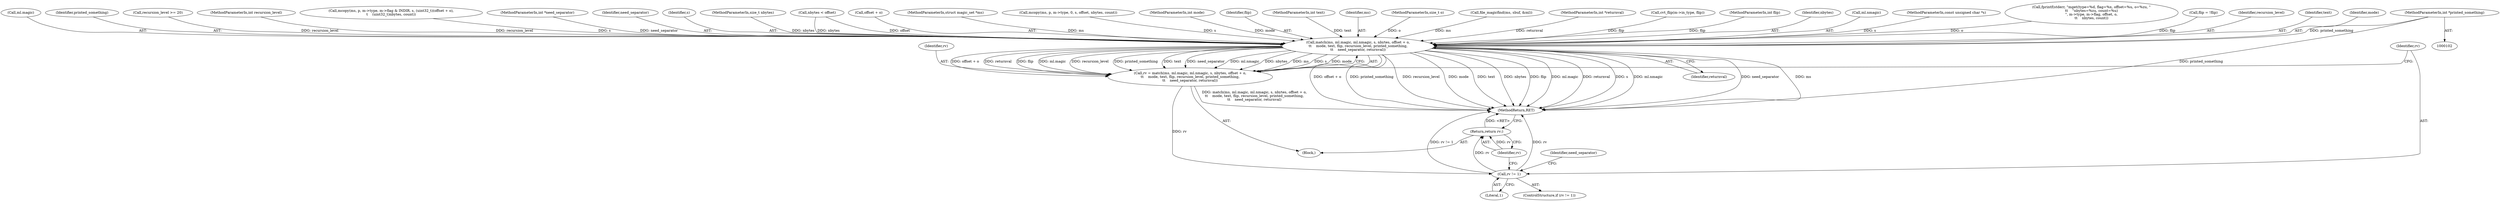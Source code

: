 digraph "0_file_4a284c89d6ef11aca34da65da7d673050a5ea320_4@pointer" {
"1000113" [label="(MethodParameterIn,int *printed_something)"];
"1001724" [label="(Call,match(ms, ml.magic, ml.nmagic, s, nbytes, offset + o,\n\t\t    mode, text, flip, recursion_level, printed_something,\n\t\t    need_separator, returnval))"];
"1001722" [label="(Call,rv = match(ms, ml.magic, ml.nmagic, s, nbytes, offset + o,\n\t\t    mode, text, flip, recursion_level, printed_something,\n\t\t    need_separator, returnval))"];
"1001745" [label="(Call,rv != 1)"];
"1001752" [label="(Return,return rv;)"];
"1000104" [label="(MethodParameterIn,const unsigned char *s)"];
"1001456" [label="(Block,)"];
"1000193" [label="(Call,fprintf(stderr, \"mget(type=%d, flag=%x, offset=%u, o=%zu, \"\n\t\t    \"nbytes=%zu, count=%u)\n\", m->type, m->flag, offset, o,\n\t\t    nbytes, count))"];
"1001724" [label="(Call,match(ms, ml.magic, ml.nmagic, s, nbytes, offset + o,\n\t\t    mode, text, flip, recursion_level, printed_something,\n\t\t    need_separator, returnval))"];
"1001752" [label="(Return,return rv;)"];
"1001686" [label="(Call,flip = !flip)"];
"1001740" [label="(Identifier,recursion_level)"];
"1001738" [label="(Identifier,text)"];
"1001737" [label="(Identifier,mode)"];
"1001726" [label="(Call,ml.magic)"];
"1001741" [label="(Identifier,printed_something)"];
"1000145" [label="(Call,recursion_level >= 20)"];
"1000112" [label="(MethodParameterIn,int recursion_level)"];
"1000158" [label="(Call,mcopy(ms, p, m->type, m->flag & INDIR, s, (uint32_t)(offset + o),\n\t    (uint32_t)nbytes, count))"];
"1000114" [label="(MethodParameterIn,int *need_separator)"];
"1001742" [label="(Identifier,need_separator)"];
"1001732" [label="(Identifier,s)"];
"1000106" [label="(MethodParameterIn,size_t nbytes)"];
"1001746" [label="(Identifier,rv)"];
"1001745" [label="(Call,rv != 1)"];
"1001784" [label="(MethodReturn,RET)"];
"1001666" [label="(Call,nbytes < offset)"];
"1001734" [label="(Call,offset + o)"];
"1000103" [label="(MethodParameterIn,struct magic_set *ms)"];
"1001411" [label="(Call,mcopy(ms, p, m->type, 0, s, offset, nbytes, count))"];
"1000109" [label="(MethodParameterIn,int mode)"];
"1001739" [label="(Identifier,flip)"];
"1000110" [label="(MethodParameterIn,int text)"];
"1001747" [label="(Literal,1)"];
"1001753" [label="(Identifier,rv)"];
"1000113" [label="(MethodParameterIn,int *printed_something)"];
"1001725" [label="(Identifier,ms)"];
"1000107" [label="(MethodParameterIn,size_t o)"];
"1001744" [label="(ControlStructure,if (rv != 1))"];
"1001743" [label="(Identifier,returnval)"];
"1001692" [label="(Call,file_magicfind(ms, sbuf, &ml))"];
"1001723" [label="(Identifier,rv)"];
"1000115" [label="(MethodParameterIn,int *returnval)"];
"1001750" [label="(Identifier,need_separator)"];
"1000425" [label="(Call,cvt_flip(m->in_type, flip))"];
"1001722" [label="(Call,rv = match(ms, ml.magic, ml.nmagic, s, nbytes, offset + o,\n\t\t    mode, text, flip, recursion_level, printed_something,\n\t\t    need_separator, returnval))"];
"1000111" [label="(MethodParameterIn,int flip)"];
"1001733" [label="(Identifier,nbytes)"];
"1001729" [label="(Call,ml.nmagic)"];
"1000113" -> "1000102"  [label="AST: "];
"1000113" -> "1001784"  [label="DDG: printed_something"];
"1000113" -> "1001724"  [label="DDG: printed_something"];
"1001724" -> "1001722"  [label="AST: "];
"1001724" -> "1001743"  [label="CFG: "];
"1001725" -> "1001724"  [label="AST: "];
"1001726" -> "1001724"  [label="AST: "];
"1001729" -> "1001724"  [label="AST: "];
"1001732" -> "1001724"  [label="AST: "];
"1001733" -> "1001724"  [label="AST: "];
"1001734" -> "1001724"  [label="AST: "];
"1001737" -> "1001724"  [label="AST: "];
"1001738" -> "1001724"  [label="AST: "];
"1001739" -> "1001724"  [label="AST: "];
"1001740" -> "1001724"  [label="AST: "];
"1001741" -> "1001724"  [label="AST: "];
"1001742" -> "1001724"  [label="AST: "];
"1001743" -> "1001724"  [label="AST: "];
"1001722" -> "1001724"  [label="CFG: "];
"1001724" -> "1001784"  [label="DDG: ml.magic"];
"1001724" -> "1001784"  [label="DDG: returnval"];
"1001724" -> "1001784"  [label="DDG: s"];
"1001724" -> "1001784"  [label="DDG: ml.nmagic"];
"1001724" -> "1001784"  [label="DDG: need_separator"];
"1001724" -> "1001784"  [label="DDG: ms"];
"1001724" -> "1001784"  [label="DDG: offset + o"];
"1001724" -> "1001784"  [label="DDG: printed_something"];
"1001724" -> "1001784"  [label="DDG: recursion_level"];
"1001724" -> "1001784"  [label="DDG: mode"];
"1001724" -> "1001784"  [label="DDG: text"];
"1001724" -> "1001784"  [label="DDG: nbytes"];
"1001724" -> "1001784"  [label="DDG: flip"];
"1001724" -> "1001722"  [label="DDG: offset + o"];
"1001724" -> "1001722"  [label="DDG: returnval"];
"1001724" -> "1001722"  [label="DDG: flip"];
"1001724" -> "1001722"  [label="DDG: ml.magic"];
"1001724" -> "1001722"  [label="DDG: recursion_level"];
"1001724" -> "1001722"  [label="DDG: printed_something"];
"1001724" -> "1001722"  [label="DDG: text"];
"1001724" -> "1001722"  [label="DDG: need_separator"];
"1001724" -> "1001722"  [label="DDG: ml.nmagic"];
"1001724" -> "1001722"  [label="DDG: nbytes"];
"1001724" -> "1001722"  [label="DDG: ms"];
"1001724" -> "1001722"  [label="DDG: s"];
"1001724" -> "1001722"  [label="DDG: mode"];
"1001692" -> "1001724"  [label="DDG: ms"];
"1000103" -> "1001724"  [label="DDG: ms"];
"1000158" -> "1001724"  [label="DDG: s"];
"1001411" -> "1001724"  [label="DDG: s"];
"1000104" -> "1001724"  [label="DDG: s"];
"1001666" -> "1001724"  [label="DDG: nbytes"];
"1001666" -> "1001724"  [label="DDG: offset"];
"1000106" -> "1001724"  [label="DDG: nbytes"];
"1000193" -> "1001724"  [label="DDG: o"];
"1000107" -> "1001724"  [label="DDG: o"];
"1000109" -> "1001724"  [label="DDG: mode"];
"1000110" -> "1001724"  [label="DDG: text"];
"1001686" -> "1001724"  [label="DDG: flip"];
"1000425" -> "1001724"  [label="DDG: flip"];
"1000111" -> "1001724"  [label="DDG: flip"];
"1000145" -> "1001724"  [label="DDG: recursion_level"];
"1000112" -> "1001724"  [label="DDG: recursion_level"];
"1000114" -> "1001724"  [label="DDG: need_separator"];
"1000115" -> "1001724"  [label="DDG: returnval"];
"1001722" -> "1001456"  [label="AST: "];
"1001723" -> "1001722"  [label="AST: "];
"1001746" -> "1001722"  [label="CFG: "];
"1001722" -> "1001784"  [label="DDG: match(ms, ml.magic, ml.nmagic, s, nbytes, offset + o,\n\t\t    mode, text, flip, recursion_level, printed_something,\n\t\t    need_separator, returnval)"];
"1001722" -> "1001745"  [label="DDG: rv"];
"1001745" -> "1001744"  [label="AST: "];
"1001745" -> "1001747"  [label="CFG: "];
"1001746" -> "1001745"  [label="AST: "];
"1001747" -> "1001745"  [label="AST: "];
"1001750" -> "1001745"  [label="CFG: "];
"1001753" -> "1001745"  [label="CFG: "];
"1001745" -> "1001784"  [label="DDG: rv"];
"1001745" -> "1001784"  [label="DDG: rv != 1"];
"1001745" -> "1001752"  [label="DDG: rv"];
"1001752" -> "1001456"  [label="AST: "];
"1001752" -> "1001753"  [label="CFG: "];
"1001753" -> "1001752"  [label="AST: "];
"1001784" -> "1001752"  [label="CFG: "];
"1001752" -> "1001784"  [label="DDG: <RET>"];
"1001753" -> "1001752"  [label="DDG: rv"];
}
